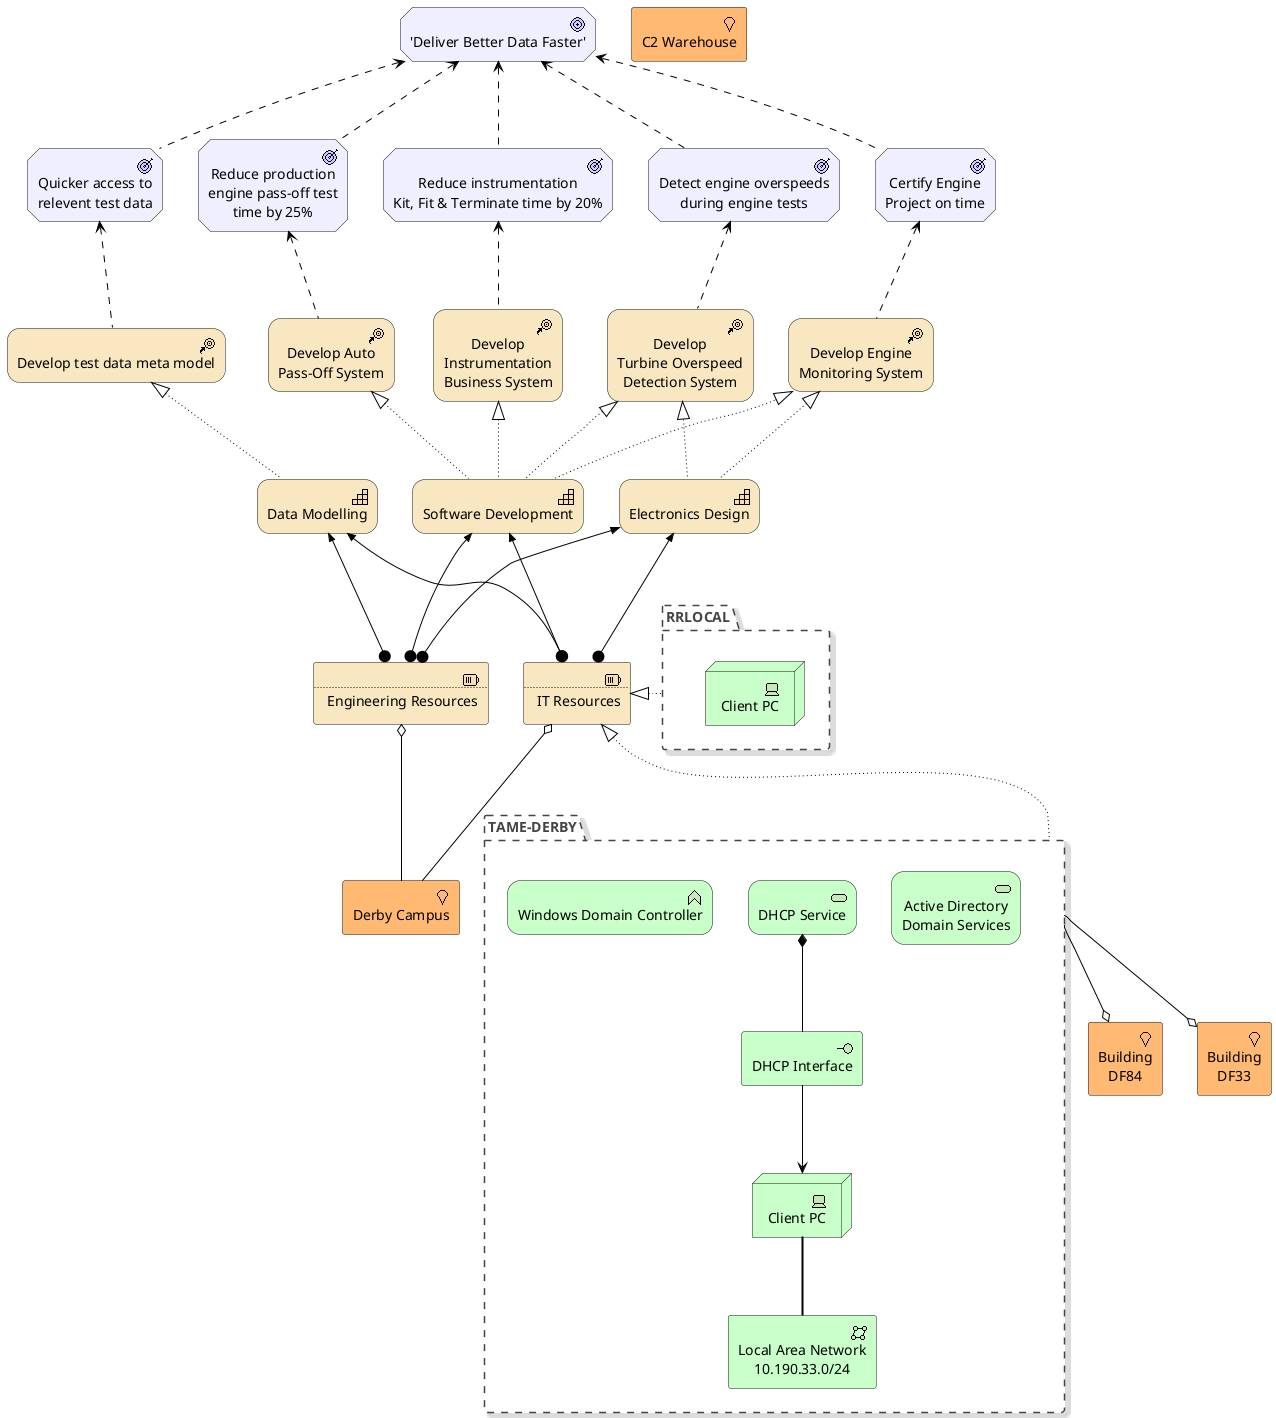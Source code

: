 @startuml tame-derby
!include <archimate/Archimate>

' Motivation
Motivation_Goal(betterDataFaster, "'Deliver Better Data Faster'")
Motivation_Outcome(reduceInstroBuildTimeBy20PC, "Reduce instrumentation\nKit, Fit & Terminate time by 20%")
Motivation_Outcome(passOffProdEnginesFaster, "Reduce production\nengine pass-off test\ntime by 25%")
Motivation_Outcome(accessTestDataEasily, "Quicker access to\nrelevent test data")
Motivation_Outcome(certifyEngineOnTime, "Certify Engine\nProject on time")
Motivation_Outcome(detectTurbineOverspeed, "Detect engine overspeeds\nduring engine tests")

Rel_Influence_Up(accessTestDataEasily, betterDataFaster)
Rel_Influence_Up(reduceInstroBuildTimeBy20PC, betterDataFaster)
Rel_Influence_Up(passOffProdEnginesFaster, betterDataFaster)
Rel_Influence_Up(certifyEngineOnTime, betterDataFaster)
Rel_Influence_Up(detectTurbineOverspeed, betterDataFaster)

' Course of action
Strategy_CourseOfAction(developTubineOverspeedDetectionSystem, "Develop\nTurbine Overspeed\nDetection System")
Strategy_CourseOfAction(developInstroExecutionBusinessSystem, "Develop\nInstrumentation\nBusiness System")
' Strategy_CourseOfAction(developSmartRakes, "Develop Smart\nTemperature Rakes")
Strategy_CourseOfAction(developAutoProdPassOffSystem, "Develop Auto\nPass-Off System")
Strategy_CourseOfAction(developTestDataMetaModel, "Develop test data meta model")
Strategy_CourseOfAction(developEngineMonitoringSystem, "Develop Engine\nMonitoring System")

Rel_Influence_Up(developTubineOverspeedDetectionSystem, detectTurbineOverspeed)
Rel_Influence_Up(developInstroExecutionBusinessSystem, reduceInstroBuildTimeBy20PC)
' Rel_Influence_Up(developSmartRakes, reduceInstroBuildTimeBy20PC)
Rel_Influence_Up(developAutoProdPassOffSystem, passOffProdEnginesFaster)
Rel_Influence_Up(developTestDataMetaModel, accessTestDataEasily)
Rel_Influence_Up(developEngineMonitoringSystem, certifyEngineOnTime)

' Capabilities
Strategy_Capability(softwareDevelopment, "Software Development")
Strategy_Capability(electronicsDesign, "Electronics Design")
Strategy_Capability(dataModelling, "Data Modelling")

Rel_Realization_Up(softwareDevelopment, developTubineOverspeedDetectionSystem)
Rel_Realization_Up(electronicsDesign, developTubineOverspeedDetectionSystem)
Rel_Realization_Up(softwareDevelopment, developInstroExecutionBusinessSystem)
' Rel_Realization_Up(electronicsDesign, developSmartRakes)
Rel_Realization_Up(softwareDevelopment, developAutoProdPassOffSystem)
Rel_Realization_Up(dataModelling, developTestDataMetaModel)
Rel_Realization_Up(softwareDevelopment, developEngineMonitoringSystem)
Rel_Realization_Up(electronicsDesign, developEngineMonitoringSystem)

' Resources
Strategy_Resource(SR_IT, "IT Resources")
Strategy_Resource(SR_Engineering, "Engineering Resources")

' Location
Other_Location(OL_Derby, "Derby Campus")
Other_Location(OL_DF84, "Building\nDF84")
Other_Location(OL_DF33, "Building\nDF33")
Other_Location(OL_C2Warehouse, "C2 Warehouse")

Rel_Assignment_Up(SR_IT, softwareDevelopment)
Rel_Assignment_Up(SR_IT, electronicsDesign)
Rel_Assignment_Up(SR_IT, dataModelling)
Rel_Assignment_Up(SR_Engineering, softwareDevelopment)
Rel_Assignment_Up(SR_Engineering, electronicsDesign)
Rel_Assignment_Up(SR_Engineering, dataModelling)
Rel_Aggregation(SR_IT, OL_Derby)
Rel_Aggregation(SR_Engineering, OL_Derby)

' Grouping
Grouping(G_TAME_DERBY, "TAME-DERBY") {
    Technology_CommunicationNetwork(TCN_TAME_DERBY, "Local Area Network\n10.190.33.0/24")
    Technology_Service(TS_AD_DS, "Active Directory\nDomain Services")
    Technology_Interface(TI_DHCP, "DHCP Interface")
    Technology_Service(TS_DHCP, "DHCP Service")
    Technology_Function(TF_DC, "Windows Domain Controller")
    Technology_Device(TD_TAME_PC, "Client PC")

}

Rel_Realization_Up(G_TAME_DERBY, SR_IT)
Rel_Aggregation_Up(OL_DF84, G_TAME_DERBY)
Rel_Aggregation_Up(OL_DF33, G_TAME_DERBY)
Rel_Composition(TS_DHCP, TI_DHCP)
Rel_Serving(TI_DHCP, TD_TAME_PC)
Rel_Association(TD_TAME_PC, TCN_TAME_DERBY)

Grouping(G_RRLOCAL, "RRLOCAL") {
    ' Technology_CommunicationNetwork()
    Technology_Device(TD_GAD_PC, "Client PC")
}

Rel_Realization_Left(G_RRLOCAL, SR_IT)

@enduml